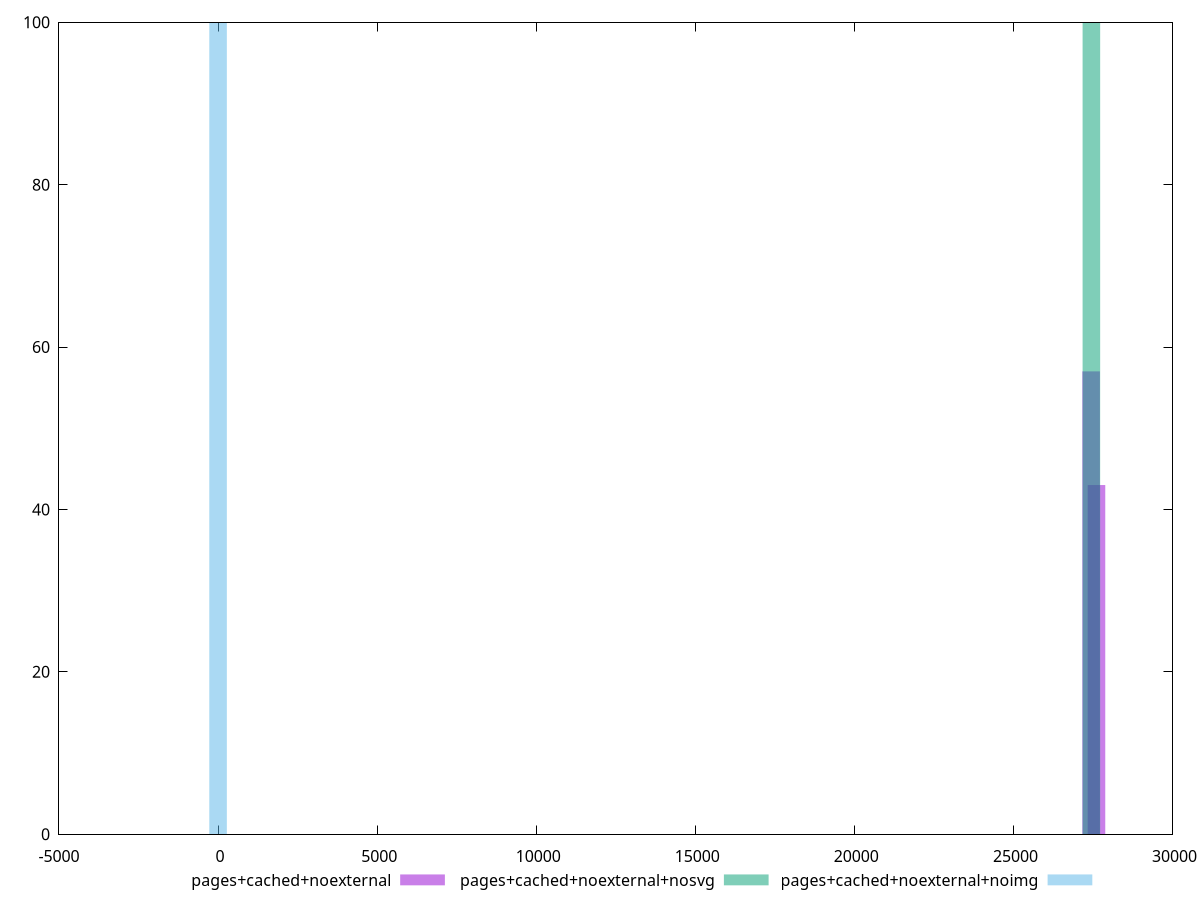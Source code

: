 $_pagesCachedNoexternal <<EOF
27610.426866142323 43
27441.72772032068 57
EOF
$_pagesCachedNoexternalNosvg <<EOF
27450 100
EOF
$_pagesCachedNoexternalNoimg <<EOF
0 100
EOF
set key outside below
set terminal pngcairo
set output "report_00006_2020-11-02T20-21-41.718Z/uses-webp-images/uses-webp-images_pages+cached+noexternal_pages+cached+noexternal+nosvg_pages+cached+noexternal+noimg+hist.png"
set boxwidth 552.2085373228465
set style fill transparent solid 0.5 noborder
set yrange [0:100]
plot $_pagesCachedNoexternal title "pages+cached+noexternal" with boxes ,$_pagesCachedNoexternalNosvg title "pages+cached+noexternal+nosvg" with boxes ,$_pagesCachedNoexternalNoimg title "pages+cached+noexternal+noimg" with boxes ,